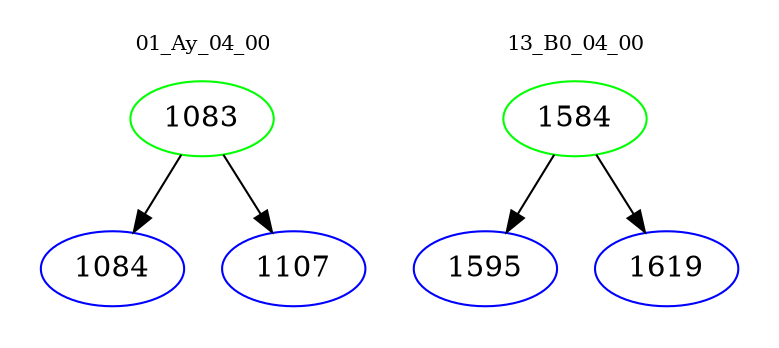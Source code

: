 digraph{
subgraph cluster_0 {
color = white
label = "01_Ay_04_00";
fontsize=10;
T0_1083 [label="1083", color="green"]
T0_1083 -> T0_1084 [color="black"]
T0_1084 [label="1084", color="blue"]
T0_1083 -> T0_1107 [color="black"]
T0_1107 [label="1107", color="blue"]
}
subgraph cluster_1 {
color = white
label = "13_B0_04_00";
fontsize=10;
T1_1584 [label="1584", color="green"]
T1_1584 -> T1_1595 [color="black"]
T1_1595 [label="1595", color="blue"]
T1_1584 -> T1_1619 [color="black"]
T1_1619 [label="1619", color="blue"]
}
}
